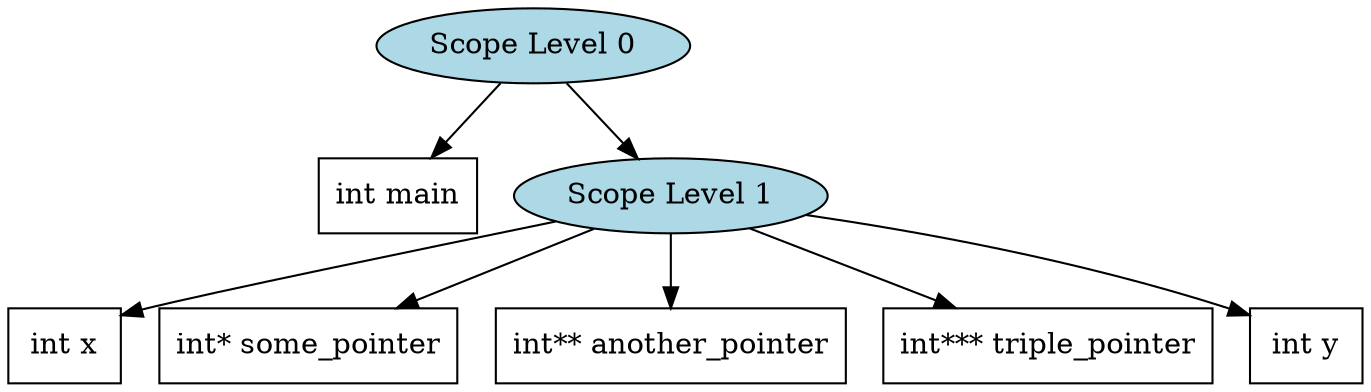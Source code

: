 digraph SymbolTable {
  node1 [label="Scope Level 0", style=filled, fillcolor=lightblue];
  node1 -> node1_main [color=black];
  node1_main [label="int main", shape=box, style=filled, fillcolor=white];
  node2 [label="Scope Level 1", style=filled, fillcolor=lightblue];
  node1 -> node2;
  node2 -> node2_x [color=black];
  node2_x [label="int x", shape=box, style=filled, fillcolor=white];
  node2 -> node2_some_pointer [color=black];
  node2_some_pointer [label="int* some_pointer", shape=box, style=filled, fillcolor=white];
  node2 -> node2_another_pointer [color=black];
  node2_another_pointer [label="int** another_pointer", shape=box, style=filled, fillcolor=white];
  node2 -> node2_triple_pointer [color=black];
  node2_triple_pointer [label="int*** triple_pointer", shape=box, style=filled, fillcolor=white];
  node2 -> node2_y [color=black];
  node2_y [label="int y", shape=box, style=filled, fillcolor=white];
}
